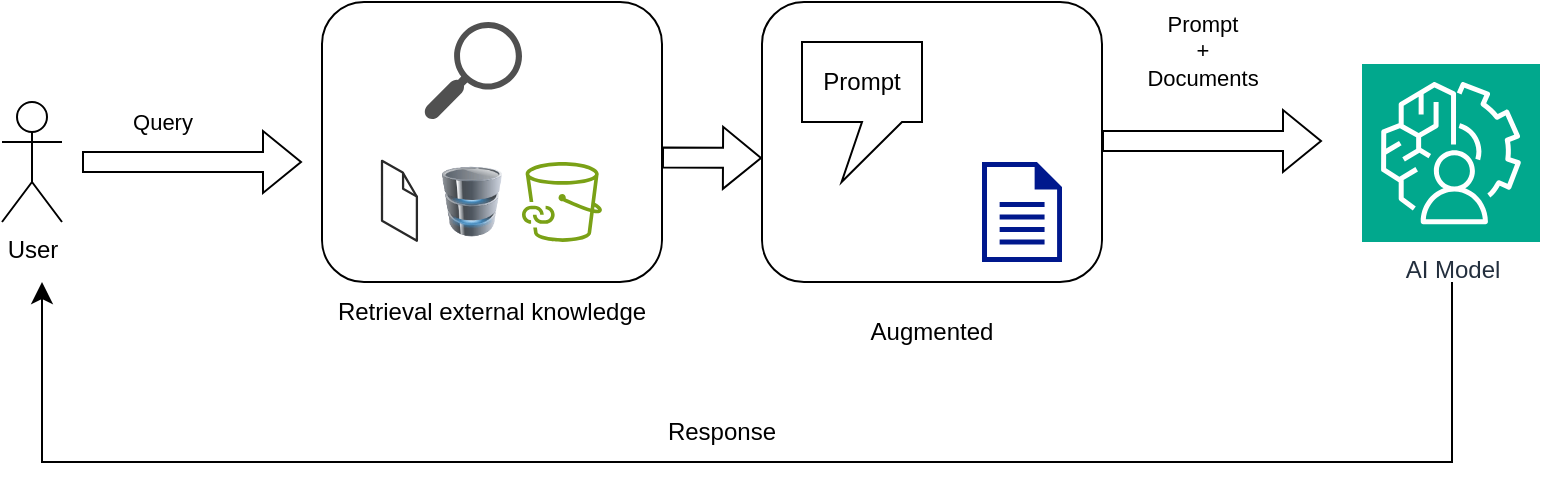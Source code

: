 <mxfile version="26.1.0">
  <diagram name="Page-1" id="pVlX9A7cEhCY-azg6fj7">
    <mxGraphModel dx="1034" dy="434" grid="1" gridSize="10" guides="1" tooltips="1" connect="1" arrows="1" fold="1" page="1" pageScale="1" pageWidth="850" pageHeight="1100" math="0" shadow="0">
      <root>
        <mxCell id="0" />
        <mxCell id="1" parent="0" />
        <mxCell id="X2ADbwSmmlcd69X4KKIL-9" value="" style="rounded=1;whiteSpace=wrap;html=1;" vertex="1" parent="1">
          <mxGeometry x="200" y="180" width="170" height="140" as="geometry" />
        </mxCell>
        <mxCell id="X2ADbwSmmlcd69X4KKIL-1" value="User" style="shape=umlActor;verticalLabelPosition=bottom;verticalAlign=top;html=1;outlineConnect=0;" vertex="1" parent="1">
          <mxGeometry x="40" y="230" width="30" height="60" as="geometry" />
        </mxCell>
        <mxCell id="X2ADbwSmmlcd69X4KKIL-2" value="Query" style="shape=flexArrow;endArrow=classic;html=1;rounded=0;" edge="1" parent="1">
          <mxGeometry x="-0.273" y="20" width="50" height="50" relative="1" as="geometry">
            <mxPoint x="80" y="260" as="sourcePoint" />
            <mxPoint x="190" y="260" as="targetPoint" />
            <mxPoint as="offset" />
          </mxGeometry>
        </mxCell>
        <mxCell id="X2ADbwSmmlcd69X4KKIL-3" value="" style="image;html=1;image=img/lib/clip_art/computers/Database_128x128.png" vertex="1" parent="1">
          <mxGeometry x="260" y="260" width="30" height="39.4" as="geometry" />
        </mxCell>
        <mxCell id="X2ADbwSmmlcd69X4KKIL-4" value="Retrieval external k&lt;span style=&quot;background-color: transparent; color: light-dark(rgb(0, 0, 0), rgb(255, 255, 255));&quot;&gt;nowledge&lt;/span&gt;" style="text;html=1;align=center;verticalAlign=middle;whiteSpace=wrap;rounded=0;" vertex="1" parent="1">
          <mxGeometry x="200" y="320" width="170" height="30" as="geometry" />
        </mxCell>
        <mxCell id="X2ADbwSmmlcd69X4KKIL-6" value="" style="sketch=0;pointerEvents=1;shadow=0;dashed=0;html=1;strokeColor=none;fillColor=#505050;labelPosition=center;verticalLabelPosition=bottom;verticalAlign=top;outlineConnect=0;align=center;shape=mxgraph.office.concepts.search;" vertex="1" parent="1">
          <mxGeometry x="251" y="190" width="49" height="49" as="geometry" />
        </mxCell>
        <mxCell id="X2ADbwSmmlcd69X4KKIL-7" value="" style="verticalLabelPosition=bottom;html=1;verticalAlign=top;strokeWidth=1;align=center;outlineConnect=0;dashed=0;outlineConnect=0;shape=mxgraph.aws3d.file;aspect=fixed;strokeColor=#292929;" vertex="1" parent="1">
          <mxGeometry x="230" y="259.4" width="17.45" height="40" as="geometry" />
        </mxCell>
        <mxCell id="X2ADbwSmmlcd69X4KKIL-8" value="" style="sketch=0;outlineConnect=0;fontColor=#232F3E;gradientColor=none;fillColor=#7AA116;strokeColor=none;dashed=0;verticalLabelPosition=bottom;verticalAlign=top;align=center;html=1;fontSize=12;fontStyle=0;aspect=fixed;pointerEvents=1;shape=mxgraph.aws4.file_cache_s3_linked_datasets;" vertex="1" parent="1">
          <mxGeometry x="300" y="260" width="40" height="40" as="geometry" />
        </mxCell>
        <mxCell id="X2ADbwSmmlcd69X4KKIL-10" value="" style="rounded=1;whiteSpace=wrap;html=1;" vertex="1" parent="1">
          <mxGeometry x="420" y="180" width="170" height="140" as="geometry" />
        </mxCell>
        <mxCell id="X2ADbwSmmlcd69X4KKIL-11" value="Augmented" style="text;html=1;align=center;verticalAlign=middle;whiteSpace=wrap;rounded=0;" vertex="1" parent="1">
          <mxGeometry x="420" y="330" width="170" height="30" as="geometry" />
        </mxCell>
        <mxCell id="X2ADbwSmmlcd69X4KKIL-12" value="Prompt" style="shape=callout;whiteSpace=wrap;html=1;perimeter=calloutPerimeter;position2=0.33;" vertex="1" parent="1">
          <mxGeometry x="440" y="200" width="60" height="70" as="geometry" />
        </mxCell>
        <mxCell id="X2ADbwSmmlcd69X4KKIL-13" value="" style="sketch=0;aspect=fixed;pointerEvents=1;shadow=0;dashed=0;html=1;strokeColor=none;labelPosition=center;verticalLabelPosition=bottom;verticalAlign=top;align=center;fillColor=#00188D;shape=mxgraph.mscae.enterprise.document" vertex="1" parent="1">
          <mxGeometry x="530" y="260" width="40" height="50" as="geometry" />
        </mxCell>
        <mxCell id="X2ADbwSmmlcd69X4KKIL-14" value="Prompt&lt;br&gt;+&lt;br&gt;Documents&lt;div&gt;&lt;br/&gt;&lt;/div&gt;" style="shape=flexArrow;endArrow=classic;html=1;rounded=0;" edge="1" parent="1">
          <mxGeometry x="-0.091" y="40" width="50" height="50" relative="1" as="geometry">
            <mxPoint x="590" y="249.5" as="sourcePoint" />
            <mxPoint x="700" y="249.5" as="targetPoint" />
            <mxPoint y="1" as="offset" />
          </mxGeometry>
        </mxCell>
        <mxCell id="X2ADbwSmmlcd69X4KKIL-16" value="" style="shape=flexArrow;endArrow=classic;html=1;rounded=0;" edge="1" parent="1">
          <mxGeometry x="-0.273" y="20" width="50" height="50" relative="1" as="geometry">
            <mxPoint x="370" y="257.8" as="sourcePoint" />
            <mxPoint x="420" y="258" as="targetPoint" />
            <mxPoint as="offset" />
          </mxGeometry>
        </mxCell>
        <mxCell id="X2ADbwSmmlcd69X4KKIL-17" value="AI Model" style="sketch=0;points=[[0,0,0],[0.25,0,0],[0.5,0,0],[0.75,0,0],[1,0,0],[0,1,0],[0.25,1,0],[0.5,1,0],[0.75,1,0],[1,1,0],[0,0.25,0],[0,0.5,0],[0,0.75,0],[1,0.25,0],[1,0.5,0],[1,0.75,0]];outlineConnect=0;fontColor=#232F3E;fillColor=#01A88D;strokeColor=#ffffff;dashed=0;verticalLabelPosition=bottom;verticalAlign=top;align=center;html=1;fontSize=12;fontStyle=0;aspect=fixed;shape=mxgraph.aws4.resourceIcon;resIcon=mxgraph.aws4.augmented_ai;" vertex="1" parent="1">
          <mxGeometry x="720" y="211" width="89" height="89" as="geometry" />
        </mxCell>
        <mxCell id="X2ADbwSmmlcd69X4KKIL-18" value="" style="edgeStyle=elbowEdgeStyle;elbow=vertical;endArrow=classic;html=1;curved=0;rounded=0;endSize=8;startSize=8;" edge="1" parent="1">
          <mxGeometry width="50" height="50" relative="1" as="geometry">
            <mxPoint x="765" y="320" as="sourcePoint" />
            <mxPoint x="60" y="320" as="targetPoint" />
            <Array as="points">
              <mxPoint x="420" y="410" />
            </Array>
          </mxGeometry>
        </mxCell>
        <mxCell id="X2ADbwSmmlcd69X4KKIL-19" value="Response" style="text;html=1;align=center;verticalAlign=middle;whiteSpace=wrap;rounded=0;" vertex="1" parent="1">
          <mxGeometry x="370" y="380" width="60" height="30" as="geometry" />
        </mxCell>
      </root>
    </mxGraphModel>
  </diagram>
</mxfile>
